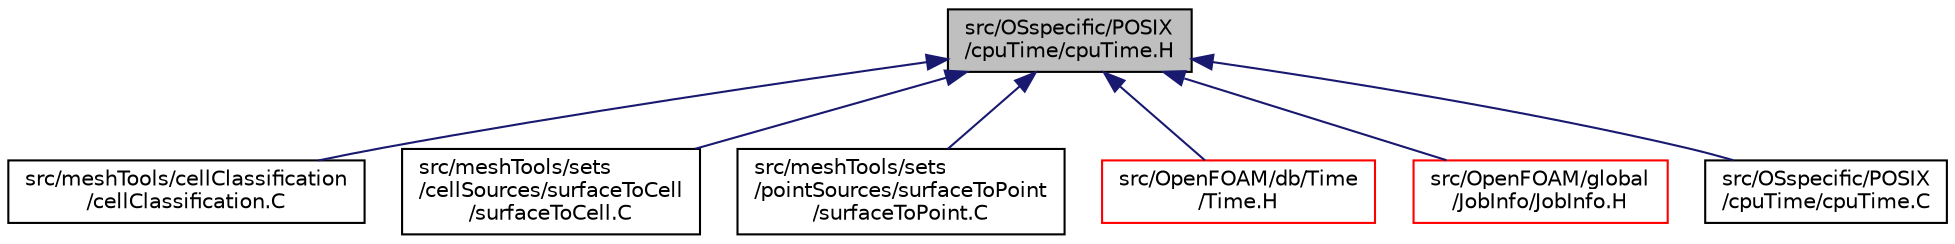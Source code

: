digraph "src/OSspecific/POSIX/cpuTime/cpuTime.H"
{
  bgcolor="transparent";
  edge [fontname="Helvetica",fontsize="10",labelfontname="Helvetica",labelfontsize="10"];
  node [fontname="Helvetica",fontsize="10",shape=record];
  Node3 [label="src/OSspecific/POSIX\l/cpuTime/cpuTime.H",height=0.2,width=0.4,color="black", fillcolor="grey75", style="filled", fontcolor="black"];
  Node3 -> Node4 [dir="back",color="midnightblue",fontsize="10",style="solid",fontname="Helvetica"];
  Node4 [label="src/meshTools/cellClassification\l/cellClassification.C",height=0.2,width=0.4,color="black",URL="$a08099.html"];
  Node3 -> Node5 [dir="back",color="midnightblue",fontsize="10",style="solid",fontname="Helvetica"];
  Node5 [label="src/meshTools/sets\l/cellSources/surfaceToCell\l/surfaceToCell.C",height=0.2,width=0.4,color="black",URL="$a08639.html"];
  Node3 -> Node6 [dir="back",color="midnightblue",fontsize="10",style="solid",fontname="Helvetica"];
  Node6 [label="src/meshTools/sets\l/pointSources/surfaceToPoint\l/surfaceToPoint.C",height=0.2,width=0.4,color="black",URL="$a08789.html"];
  Node3 -> Node7 [dir="back",color="midnightblue",fontsize="10",style="solid",fontname="Helvetica"];
  Node7 [label="src/OpenFOAM/db/Time\l/Time.H",height=0.2,width=0.4,color="red",URL="$a10025.html"];
  Node3 -> Node560 [dir="back",color="midnightblue",fontsize="10",style="solid",fontname="Helvetica"];
  Node560 [label="src/OpenFOAM/global\l/JobInfo/JobInfo.H",height=0.2,width=0.4,color="red",URL="$a11006.html"];
  Node3 -> Node569 [dir="back",color="midnightblue",fontsize="10",style="solid",fontname="Helvetica"];
  Node569 [label="src/OSspecific/POSIX\l/cpuTime/cpuTime.C",height=0.2,width=0.4,color="black",URL="$a13742.html"];
}
